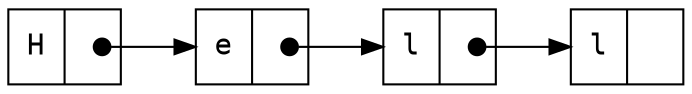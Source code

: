 digraph G{

	graph [rankdir=LR];
	node [shape = record, fontname = "Courier"];
	edge [tailclip=false];

	node1 [ label = "{H | <next>}"];
	node2 [ label = "{e | <next>}"];
	node3 [ label = "{l | <next>}"];
	node4 [ label = "{l | }"];

	node1:next:c -> node2 [arrowtail=dot, dir=both];
	node2:next:c -> node3 [arrowtail=dot, dir=both];
	node3:next:c -> node4 [arrowtail=dot, dir=both];
}
